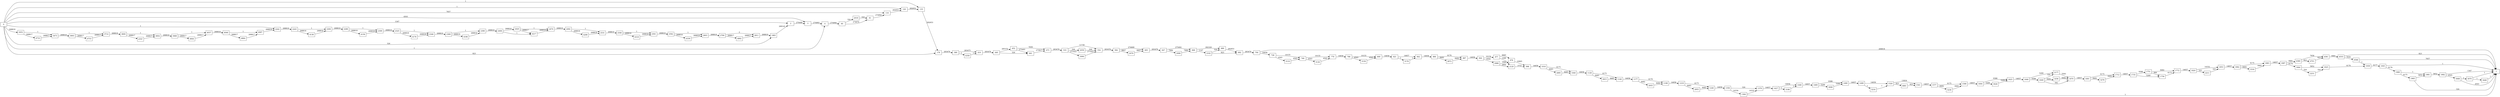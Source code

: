 digraph {
	graph [rankdir=LR]
	node [shape=rectangle]
	2 -> 3 [label=270490]
	3 -> 4 [label=274993]
	4 -> 60 [label=274994]
	60 -> 81 [label=274670]
	60 -> 2019 [label=324]
	81 -> 116 [label=274994]
	116 -> 120 [label=282651]
	120 -> 135 [label=282652]
	135 -> 176 [label=282653]
	176 -> 389 [label=283476]
	389 -> 410 [label=283475]
	389 -> 4359 [label=1]
	410 -> 440 [label=283476]
	440 -> 452 [label=283152]
	440 -> 461 [label=324]
	452 -> 461 [label=275493]
	452 -> 473 [label=7659]
	461 -> 473 [label=275817]
	473 -> 533 [label=283476]
	533 -> 554 [label=11730]
	533 -> 2059 [label=324]
	533 -> 3090 [label=271422]
	554 -> 584 [label=283476]
	584 -> 605 [label=274669]
	584 -> 2079 [label=8807]
	605 -> 647 [label=283476]
	647 -> 668 [label=275492]
	647 -> 2099 [label=7984]
	668 -> 689 [label=282329]
	668 -> 2102 [label=1147]
	689 -> 692 [label=282653]
	692 -> 704 [label=283476]
	704 -> 1 [label=268818]
	704 -> 728 [label=14658]
	728 -> 749 [label=10155]
	728 -> 3110 [label=4503]
	749 -> 770 [label=10155]
	749 -> 3130 [label=4503]
	770 -> 788 [label=14658]
	788 -> 809 [label=10155]
	788 -> 3150 [label=4503]
	809 -> 821 [label=14658]
	821 -> 842 [label=14657]
	821 -> 3176 [label=1]
	842 -> 866 [label=14658]
	866 -> 887 [label=6176]
	866 -> 2872 [label=8482]
	887 -> 944 [label=14658]
	944 -> 977 [label=10154]
	944 -> 2988 [label=4504]
	977 -> 978 [label=9065]
	977 -> 2120 [label=1089]
	978 -> 998 [label=10905]
	998 -> 1016 [label=14658]
	1016 -> 1040 [label=6175]
	1016 -> 2895 [label=8483]
	1040 -> 1128 [label=14658]
	1128 -> 1149 [label=6175]
	1128 -> 2915 [label=8483]
	1149 -> 1177 [label=14658]
	1177 -> 1198 [label=6176]
	1177 -> 2935 [label=8482]
	1198 -> 1219 [label=14658]
	1219 -> 1240 [label=6175]
	1219 -> 2955 [label=8483]
	1240 -> 1358 [label=14658]
	1358 -> 1364 [label=14334]
	1358 -> 1379 [label=324]
	1364 -> 1 [label=1]
	1364 -> 1379 [label=14333]
	1379 -> 1427 [label=14657]
	1427 -> 1448 [label=14656]
	1427 -> 3196 [label=1]
	1448 -> 1469 [label=14657]
	1469 -> 1490 [label=9388]
	1469 -> 3008 [label=5269]
	1490 -> 1499 [label=14657]
	1499 -> 1520 [label=14656]
	1499 -> 3216 [label=1]
	1520 -> 1541 [label=13834]
	1520 -> 4681 [label=823]
	1541 -> 1577 [label=14657]
	1577 -> 1598 [label=6175]
	1577 -> 3236 [label=8482]
	1598 -> 1604 [label=14657]
	1604 -> 1625 [label=9388]
	1604 -> 3028 [label=5269]
	1625 -> 1646 [label=14657]
	1646 -> 1649 [label=9388]
	1646 -> 2177 [label=5269]
	1649 -> 1670 [label=582]
	1649 -> 2177 [label=324]
	1649 -> 3256 [label=8482]
	1670 -> 1691 [label=14657]
	1691 -> 1712 [label=6175]
	1691 -> 3276 [label=8482]
	1712 -> 1735 [label=14657]
	1735 -> 1751 [label=9388]
	1735 -> 1756 [label=5269]
	1751 -> 1756 [label=906]
	1751 -> 1772 [label=8482]
	1756 -> 1772 [label=6175]
	1772 -> 1820 [label=14657]
	1820 -> 1853 [label=14332]
	1820 -> 2211 [label=325]
	1853 -> 1862 [label=14657]
	1862 -> 1883 [label=6175]
	1862 -> 3316 [label=8482]
	1883 -> 1887 [label=14657]
	1887 -> 4360 [label=8481]
	1887 -> 1904 [label=6176]
	1904 -> 1925 [label=5852]
	1904 -> 2231 [label=324]
	1925 -> 1939 [label=6176]
	1939 -> 1945 [label=6177]
	1945 -> 1 [label=1]
	1945 -> 1960 [label=6176]
	1960 -> 1965 [label=6175]
	1960 -> 1981 [label=1]
	1965 -> 1 [label=324]
	1965 -> 1981 [label=5851]
	1981 -> 1982 [label=5852]
	1982 -> 3069 [label=4505]
	1982 -> 1 [label=1347]
	1983 -> 2 [label=269143]
	2019 -> 81 [label=324]
	2059 -> 554 [label=324]
	2079 -> 605 [label=8807]
	2099 -> 668 [label=7984]
	2102 -> 689 [label=324]
	2102 -> 692 [label=823]
	2120 -> 998 [label=3753]
	2177 -> 1670 [label=5593]
	2211 -> 1853 [label=325]
	2231 -> 1925 [label=324]
	2242 -> 2243 [label=268819]
	2243 -> 2264 [label=1]
	2243 -> 4136 [label=268818]
	2264 -> 2288 [label=268819]
	2288 -> 2309 [label=1]
	2288 -> 4156 [label=268818]
	2309 -> 2325 [label=268819]
	2325 -> 2346 [label=1]
	2325 -> 4176 [label=268818]
	2346 -> 2369 [label=268819]
	2369 -> 2390 [label=1]
	2369 -> 4196 [label=268818]
	2390 -> 2408 [label=268819]
	2408 -> 2420 [label=268818]
	2408 -> 4217 [label=1]
	2420 -> 2474 [label=1]
	2420 -> 4217 [label=268817]
	2474 -> 2492 [label=268819]
	2492 -> 2531 [label=1]
	2492 -> 4299 [label=268818]
	2531 -> 2540 [label=268819]
	2540 -> 2561 [label=1]
	2540 -> 4319 [label=268818]
	2561 -> 2582 [label=268819]
	2582 -> 2603 [label=1]
	2582 -> 4339 [label=268818]
	2603 -> 2790 [label=268819]
	2790 -> 2811 [label=2]
	2790 -> 4892 [label=268817]
	2811 -> 1983 [label=268819]
	2872 -> 887 [label=8482]
	2895 -> 1040 [label=8483]
	2915 -> 1149 [label=8483]
	2935 -> 1198 [label=8482]
	2955 -> 1240 [label=8483]
	2988 -> 2120 [label=2664]
	2988 -> 978 [label=1840]
	3008 -> 1490 [label=5269]
	3028 -> 1625 [label=5269]
	3069 -> 3070 [label=2]
	3069 -> 1 [label=4503]
	3070 -> 1 [label=1]
	3070 -> 3446 [label=1]
	3090 -> 554 [label=271422]
	3110 -> 749 [label=4503]
	3130 -> 770 [label=4503]
	3150 -> 809 [label=4503]
	3176 -> 842 [label=1]
	3196 -> 1448 [label=1]
	3216 -> 1520 [label=1]
	3236 -> 1598 [label=8482]
	3256 -> 1670 [label=8482]
	3276 -> 1712 [label=8482]
	3316 -> 1883 [label=8482]
	3446 -> 1 [label=1]
	3452 -> 3473 [label=1]
	3452 -> 4733 [label=268817]
	3473 -> 3693 [label=268818]
	3693 -> 3714 [label=1]
	3693 -> 4753 [label=268817]
	3714 -> 3809 [label=268818]
	3809 -> 3854 [label=1]
	3809 -> 4797 [label=268817]
	3854 -> 3989 [label=268818]
	3989 -> 4037 [label=1]
	3989 -> 4844 [label=268817]
	4037 -> 4046 [label=268818]
	4046 -> 4067 [label=1]
	4046 -> 4864 [label=268817]
	4067 -> 2242 [label=268818]
	4136 -> 2264 [label=268818]
	4156 -> 2309 [label=268818]
	4176 -> 2346 [label=268818]
	4196 -> 2390 [label=268818]
	4217 -> 2474 [label=268818]
	4299 -> 2531 [label=268818]
	4319 -> 2561 [label=268818]
	4339 -> 2603 [label=268818]
	4359 -> 410 [label=1]
	4360 -> 4381 [label=7658]
	4360 -> 4701 [label=823]
	4381 -> 4555 [label=8481]
	4555 -> 1 [label=823]
	4555 -> 4568 [label=7658]
	4568 -> 1 [label=7657]
	4568 -> 1939 [label=1]
	4681 -> 1541 [label=823]
	4701 -> 4381 [label=823]
	4733 -> 3473 [label=268817]
	4753 -> 3714 [label=268817]
	4797 -> 3854 [label=268817]
	4844 -> 4037 [label=268817]
	4864 -> 4067 [label=268817]
	4892 -> 2811 [label=268817]
	0 -> 2 [label=1347]
	0 -> 1983 [label=324]
	0 -> 4 [label=1]
	0 -> 3 [label=4503]
	0 -> 116 [label=7657]
	0 -> 135 [label=1]
	0 -> 2242 [label=1]
	0 -> 120 [label=1]
	0 -> 3452 [label=268818]
	0 -> 176 [label=823]
}
